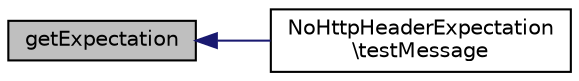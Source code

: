 digraph "getExpectation"
{
  edge [fontname="Helvetica",fontsize="10",labelfontname="Helvetica",labelfontsize="10"];
  node [fontname="Helvetica",fontsize="10",shape=record];
  rankdir="LR";
  Node1 [label="getExpectation",height=0.2,width=0.4,color="black", fillcolor="grey75", style="filled" fontcolor="black"];
  Node1 -> Node2 [dir="back",color="midnightblue",fontsize="10",style="solid",fontname="Helvetica"];
  Node2 [label="NoHttpHeaderExpectation\l\\testMessage",height=0.2,width=0.4,color="black", fillcolor="white", style="filled",URL="$class_no_http_header_expectation.html#a4261cc878f60ae0a7a6058111d3fb767"];
}

